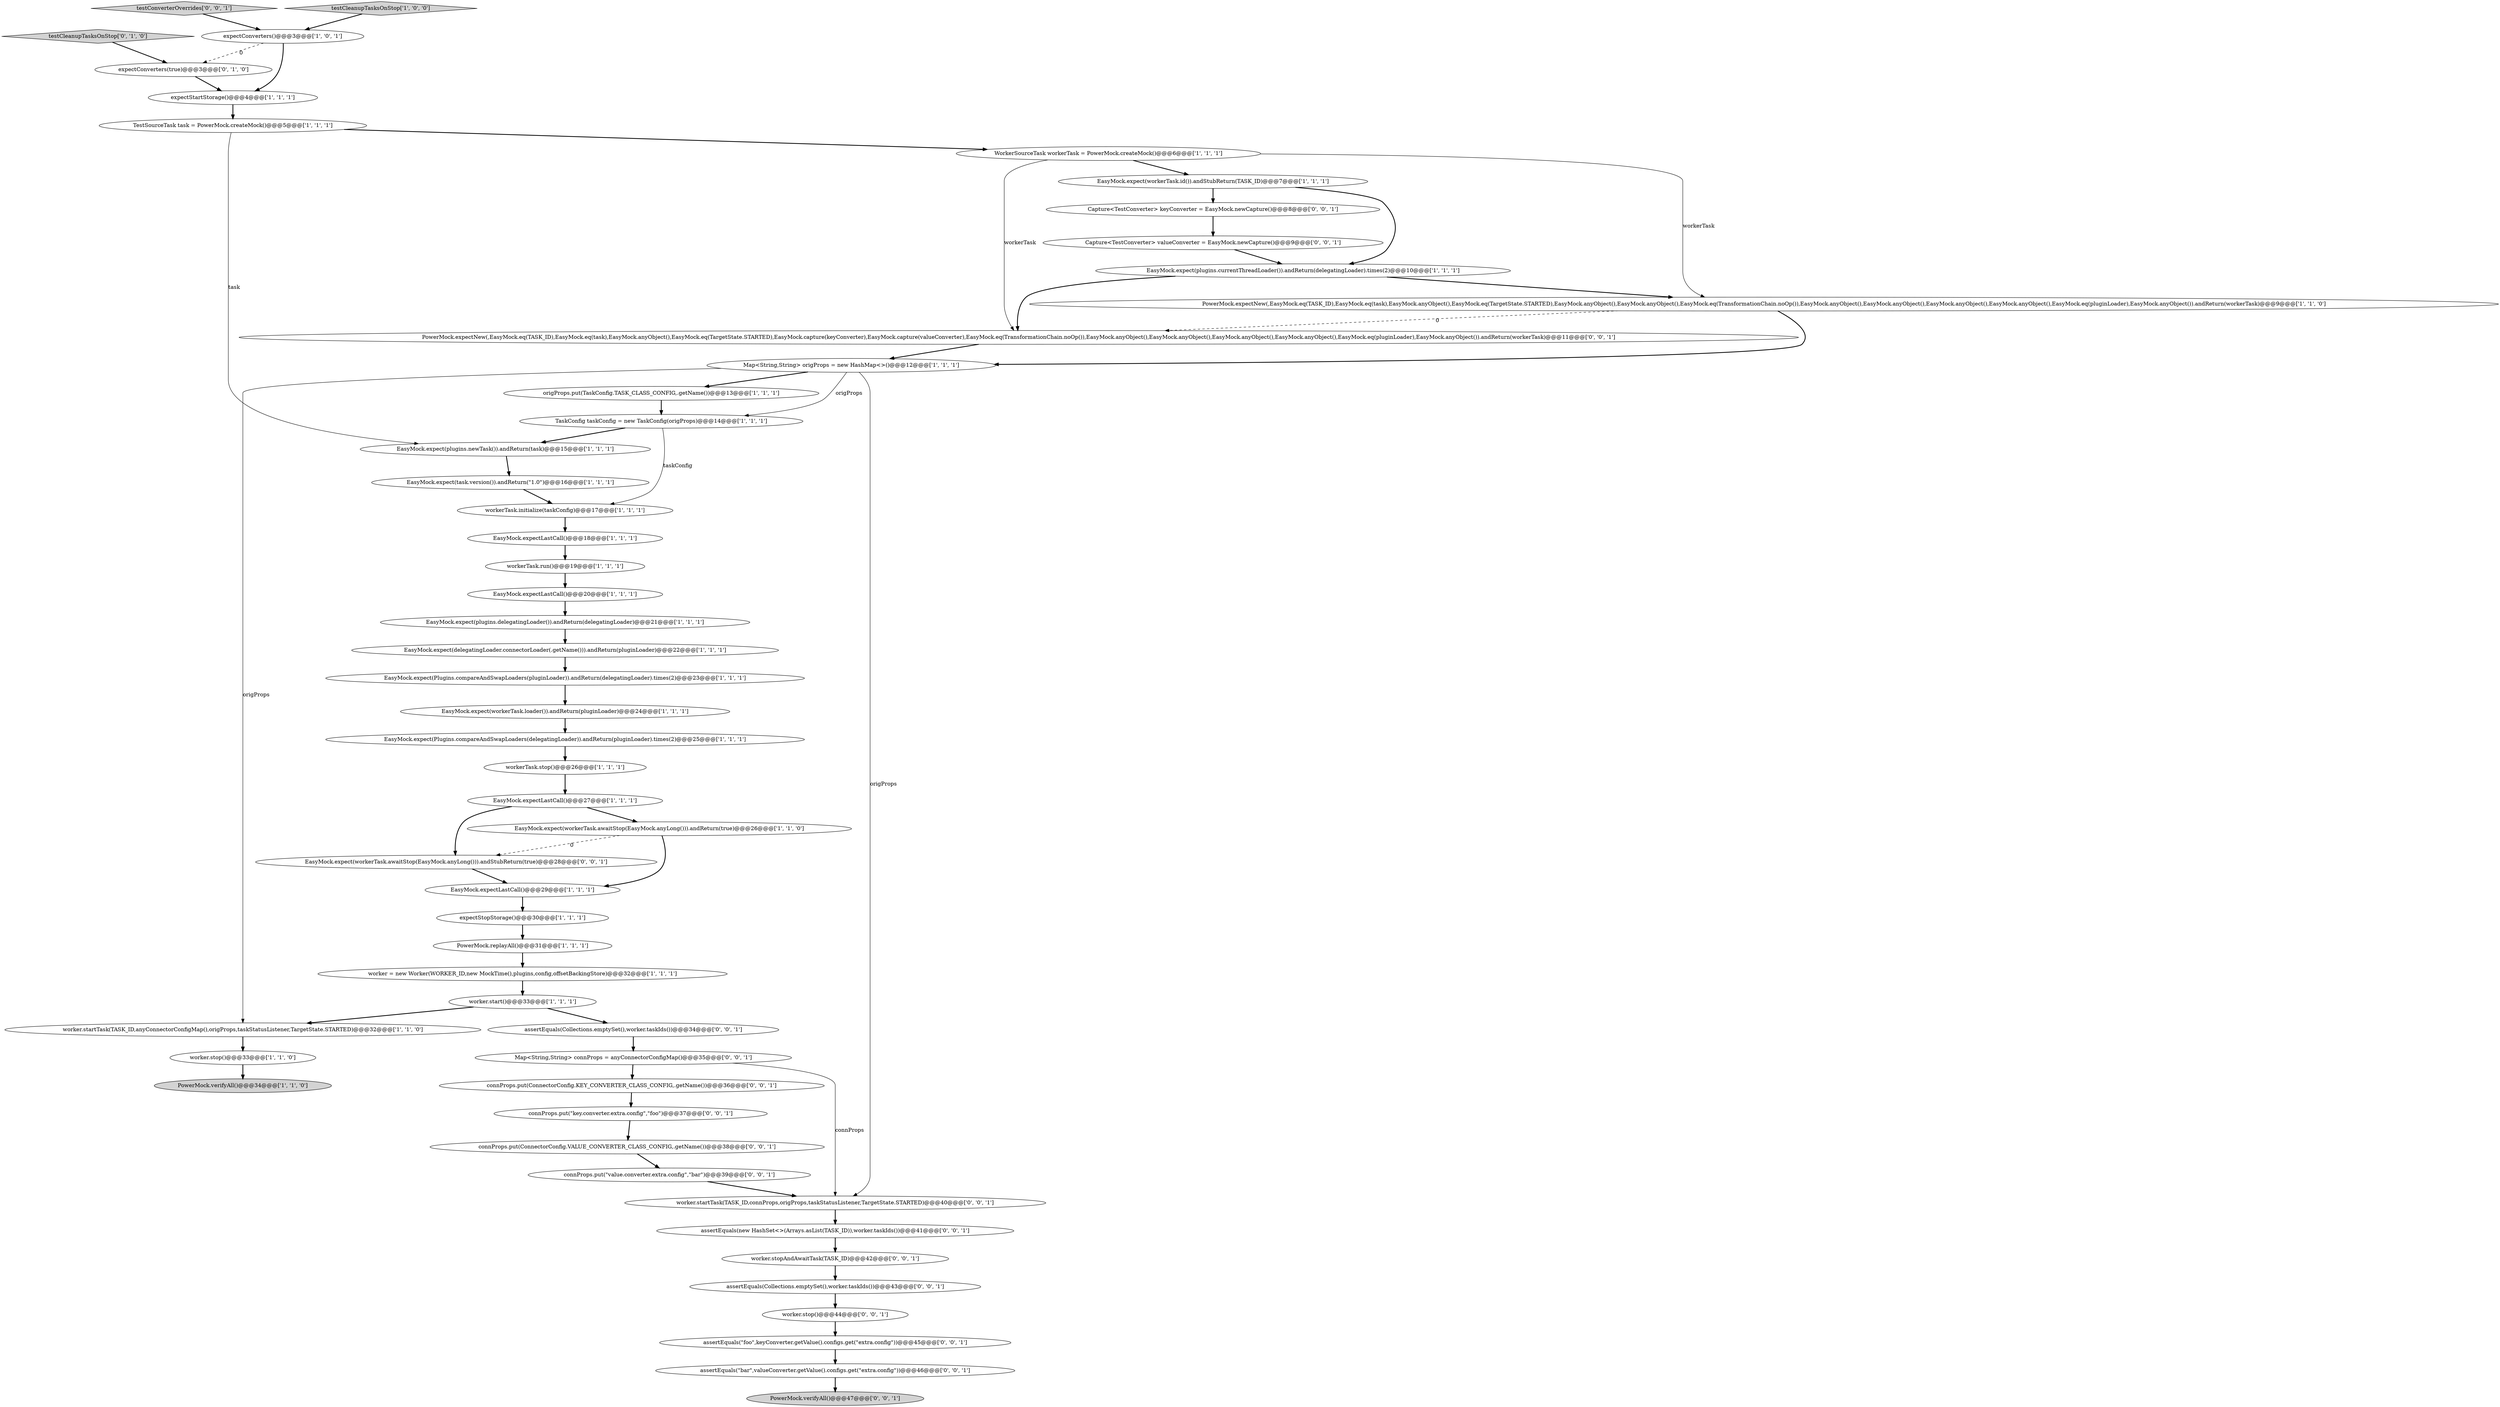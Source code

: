 digraph {
40 [style = filled, label = "Map<String,String> connProps = anyConnectorConfigMap()@@@35@@@['0', '0', '1']", fillcolor = white, shape = ellipse image = "AAA0AAABBB3BBB"];
37 [style = filled, label = "connProps.put(ConnectorConfig.KEY_CONVERTER_CLASS_CONFIG,.getName())@@@36@@@['0', '0', '1']", fillcolor = white, shape = ellipse image = "AAA0AAABBB3BBB"];
25 [style = filled, label = "EasyMock.expectLastCall()@@@27@@@['1', '1', '1']", fillcolor = white, shape = ellipse image = "AAA0AAABBB1BBB"];
14 [style = filled, label = "EasyMock.expectLastCall()@@@20@@@['1', '1', '1']", fillcolor = white, shape = ellipse image = "AAA0AAABBB1BBB"];
49 [style = filled, label = "testConverterOverrides['0', '0', '1']", fillcolor = lightgray, shape = diamond image = "AAA0AAABBB3BBB"];
27 [style = filled, label = "Map<String,String> origProps = new HashMap<>()@@@12@@@['1', '1', '1']", fillcolor = white, shape = ellipse image = "AAA0AAABBB1BBB"];
29 [style = filled, label = "worker.startTask(TASK_ID,anyConnectorConfigMap(),origProps,taskStatusListener,TargetState.STARTED)@@@32@@@['1', '1', '0']", fillcolor = white, shape = ellipse image = "AAA0AAABBB1BBB"];
47 [style = filled, label = "assertEquals(\"foo\",keyConverter.getValue().configs.get(\"extra.config\"))@@@45@@@['0', '0', '1']", fillcolor = white, shape = ellipse image = "AAA0AAABBB3BBB"];
39 [style = filled, label = "worker.startTask(TASK_ID,connProps,origProps,taskStatusListener,TargetState.STARTED)@@@40@@@['0', '0', '1']", fillcolor = white, shape = ellipse image = "AAA0AAABBB3BBB"];
21 [style = filled, label = "workerTask.run()@@@19@@@['1', '1', '1']", fillcolor = white, shape = ellipse image = "AAA0AAABBB1BBB"];
1 [style = filled, label = "EasyMock.expect(workerTask.loader()).andReturn(pluginLoader)@@@24@@@['1', '1', '1']", fillcolor = white, shape = ellipse image = "AAA0AAABBB1BBB"];
18 [style = filled, label = "EasyMock.expect(delegatingLoader.connectorLoader(.getName())).andReturn(pluginLoader)@@@22@@@['1', '1', '1']", fillcolor = white, shape = ellipse image = "AAA0AAABBB1BBB"];
35 [style = filled, label = "connProps.put(\"value.converter.extra.config\",\"bar\")@@@39@@@['0', '0', '1']", fillcolor = white, shape = ellipse image = "AAA0AAABBB3BBB"];
52 [style = filled, label = "assertEquals(Collections.emptySet(),worker.taskIds())@@@34@@@['0', '0', '1']", fillcolor = white, shape = ellipse image = "AAA0AAABBB3BBB"];
20 [style = filled, label = "EasyMock.expect(plugins.newTask()).andReturn(task)@@@15@@@['1', '1', '1']", fillcolor = white, shape = ellipse image = "AAA0AAABBB1BBB"];
30 [style = filled, label = "TestSourceTask task = PowerMock.createMock()@@@5@@@['1', '1', '1']", fillcolor = white, shape = ellipse image = "AAA0AAABBB1BBB"];
24 [style = filled, label = "EasyMock.expect(plugins.delegatingLoader()).andReturn(delegatingLoader)@@@21@@@['1', '1', '1']", fillcolor = white, shape = ellipse image = "AAA0AAABBB1BBB"];
43 [style = filled, label = "connProps.put(ConnectorConfig.VALUE_CONVERTER_CLASS_CONFIG,.getName())@@@38@@@['0', '0', '1']", fillcolor = white, shape = ellipse image = "AAA0AAABBB3BBB"];
26 [style = filled, label = "worker.start()@@@33@@@['1', '1', '1']", fillcolor = white, shape = ellipse image = "AAA0AAABBB1BBB"];
34 [style = filled, label = "testCleanupTasksOnStop['0', '1', '0']", fillcolor = lightgray, shape = diamond image = "AAA0AAABBB2BBB"];
11 [style = filled, label = "worker = new Worker(WORKER_ID,new MockTime(),plugins,config,offsetBackingStore)@@@32@@@['1', '1', '1']", fillcolor = white, shape = ellipse image = "AAA0AAABBB1BBB"];
23 [style = filled, label = "testCleanupTasksOnStop['1', '0', '0']", fillcolor = lightgray, shape = diamond image = "AAA0AAABBB1BBB"];
41 [style = filled, label = "assertEquals(new HashSet<>(Arrays.asList(TASK_ID)),worker.taskIds())@@@41@@@['0', '0', '1']", fillcolor = white, shape = ellipse image = "AAA0AAABBB3BBB"];
2 [style = filled, label = "workerTask.initialize(taskConfig)@@@17@@@['1', '1', '1']", fillcolor = white, shape = ellipse image = "AAA0AAABBB1BBB"];
53 [style = filled, label = "assertEquals(\"bar\",valueConverter.getValue().configs.get(\"extra.config\"))@@@46@@@['0', '0', '1']", fillcolor = white, shape = ellipse image = "AAA0AAABBB3BBB"];
33 [style = filled, label = "expectConverters(true)@@@3@@@['0', '1', '0']", fillcolor = white, shape = ellipse image = "AAA1AAABBB2BBB"];
50 [style = filled, label = "worker.stopAndAwaitTask(TASK_ID)@@@42@@@['0', '0', '1']", fillcolor = white, shape = ellipse image = "AAA0AAABBB3BBB"];
0 [style = filled, label = "TaskConfig taskConfig = new TaskConfig(origProps)@@@14@@@['1', '1', '1']", fillcolor = white, shape = ellipse image = "AAA0AAABBB1BBB"];
31 [style = filled, label = "WorkerSourceTask workerTask = PowerMock.createMock()@@@6@@@['1', '1', '1']", fillcolor = white, shape = ellipse image = "AAA0AAABBB1BBB"];
36 [style = filled, label = "Capture<TestConverter> valueConverter = EasyMock.newCapture()@@@9@@@['0', '0', '1']", fillcolor = white, shape = ellipse image = "AAA0AAABBB3BBB"];
45 [style = filled, label = "connProps.put(\"key.converter.extra.config\",\"foo\")@@@37@@@['0', '0', '1']", fillcolor = white, shape = ellipse image = "AAA0AAABBB3BBB"];
8 [style = filled, label = "EasyMock.expect(Plugins.compareAndSwapLoaders(pluginLoader)).andReturn(delegatingLoader).times(2)@@@23@@@['1', '1', '1']", fillcolor = white, shape = ellipse image = "AAA0AAABBB1BBB"];
19 [style = filled, label = "workerTask.stop()@@@26@@@['1', '1', '1']", fillcolor = white, shape = ellipse image = "AAA0AAABBB1BBB"];
46 [style = filled, label = "Capture<TestConverter> keyConverter = EasyMock.newCapture()@@@8@@@['0', '0', '1']", fillcolor = white, shape = ellipse image = "AAA0AAABBB3BBB"];
10 [style = filled, label = "expectStartStorage()@@@4@@@['1', '1', '1']", fillcolor = white, shape = ellipse image = "AAA0AAABBB1BBB"];
5 [style = filled, label = "EasyMock.expect(plugins.currentThreadLoader()).andReturn(delegatingLoader).times(2)@@@10@@@['1', '1', '1']", fillcolor = white, shape = ellipse image = "AAA0AAABBB1BBB"];
42 [style = filled, label = "PowerMock.expectNew(,EasyMock.eq(TASK_ID),EasyMock.eq(task),EasyMock.anyObject(),EasyMock.eq(TargetState.STARTED),EasyMock.capture(keyConverter),EasyMock.capture(valueConverter),EasyMock.eq(TransformationChain.noOp()),EasyMock.anyObject(),EasyMock.anyObject(),EasyMock.anyObject(),EasyMock.anyObject(),EasyMock.eq(pluginLoader),EasyMock.anyObject()).andReturn(workerTask)@@@11@@@['0', '0', '1']", fillcolor = white, shape = ellipse image = "AAA0AAABBB3BBB"];
6 [style = filled, label = "PowerMock.expectNew(,EasyMock.eq(TASK_ID),EasyMock.eq(task),EasyMock.anyObject(),EasyMock.eq(TargetState.STARTED),EasyMock.anyObject(),EasyMock.anyObject(),EasyMock.eq(TransformationChain.noOp()),EasyMock.anyObject(),EasyMock.anyObject(),EasyMock.anyObject(),EasyMock.anyObject(),EasyMock.eq(pluginLoader),EasyMock.anyObject()).andReturn(workerTask)@@@9@@@['1', '1', '0']", fillcolor = white, shape = ellipse image = "AAA0AAABBB1BBB"];
4 [style = filled, label = "EasyMock.expect(workerTask.awaitStop(EasyMock.anyLong())).andReturn(true)@@@26@@@['1', '1', '0']", fillcolor = white, shape = ellipse image = "AAA0AAABBB1BBB"];
17 [style = filled, label = "expectConverters()@@@3@@@['1', '0', '1']", fillcolor = white, shape = ellipse image = "AAA0AAABBB1BBB"];
9 [style = filled, label = "EasyMock.expectLastCall()@@@29@@@['1', '1', '1']", fillcolor = white, shape = ellipse image = "AAA0AAABBB1BBB"];
16 [style = filled, label = "PowerMock.verifyAll()@@@34@@@['1', '1', '0']", fillcolor = lightgray, shape = ellipse image = "AAA0AAABBB1BBB"];
28 [style = filled, label = "origProps.put(TaskConfig.TASK_CLASS_CONFIG,.getName())@@@13@@@['1', '1', '1']", fillcolor = white, shape = ellipse image = "AAA0AAABBB1BBB"];
51 [style = filled, label = "assertEquals(Collections.emptySet(),worker.taskIds())@@@43@@@['0', '0', '1']", fillcolor = white, shape = ellipse image = "AAA0AAABBB3BBB"];
32 [style = filled, label = "EasyMock.expectLastCall()@@@18@@@['1', '1', '1']", fillcolor = white, shape = ellipse image = "AAA0AAABBB1BBB"];
48 [style = filled, label = "PowerMock.verifyAll()@@@47@@@['0', '0', '1']", fillcolor = lightgray, shape = ellipse image = "AAA0AAABBB3BBB"];
7 [style = filled, label = "worker.stop()@@@33@@@['1', '1', '0']", fillcolor = white, shape = ellipse image = "AAA0AAABBB1BBB"];
38 [style = filled, label = "EasyMock.expect(workerTask.awaitStop(EasyMock.anyLong())).andStubReturn(true)@@@28@@@['0', '0', '1']", fillcolor = white, shape = ellipse image = "AAA0AAABBB3BBB"];
3 [style = filled, label = "EasyMock.expect(Plugins.compareAndSwapLoaders(delegatingLoader)).andReturn(pluginLoader).times(2)@@@25@@@['1', '1', '1']", fillcolor = white, shape = ellipse image = "AAA0AAABBB1BBB"];
44 [style = filled, label = "worker.stop()@@@44@@@['0', '0', '1']", fillcolor = white, shape = ellipse image = "AAA0AAABBB3BBB"];
12 [style = filled, label = "EasyMock.expect(workerTask.id()).andStubReturn(TASK_ID)@@@7@@@['1', '1', '1']", fillcolor = white, shape = ellipse image = "AAA0AAABBB1BBB"];
15 [style = filled, label = "expectStopStorage()@@@30@@@['1', '1', '1']", fillcolor = white, shape = ellipse image = "AAA0AAABBB1BBB"];
13 [style = filled, label = "PowerMock.replayAll()@@@31@@@['1', '1', '1']", fillcolor = white, shape = ellipse image = "AAA0AAABBB1BBB"];
22 [style = filled, label = "EasyMock.expect(task.version()).andReturn(\"1.0\")@@@16@@@['1', '1', '1']", fillcolor = white, shape = ellipse image = "AAA0AAABBB1BBB"];
22->2 [style = bold, label=""];
42->27 [style = bold, label=""];
21->14 [style = bold, label=""];
24->18 [style = bold, label=""];
10->30 [style = bold, label=""];
27->28 [style = bold, label=""];
51->44 [style = bold, label=""];
33->10 [style = bold, label=""];
11->26 [style = bold, label=""];
7->16 [style = bold, label=""];
20->22 [style = bold, label=""];
47->53 [style = bold, label=""];
9->15 [style = bold, label=""];
41->50 [style = bold, label=""];
27->29 [style = solid, label="origProps"];
0->2 [style = solid, label="taskConfig"];
34->33 [style = bold, label=""];
36->5 [style = bold, label=""];
25->38 [style = bold, label=""];
14->24 [style = bold, label=""];
31->12 [style = bold, label=""];
50->51 [style = bold, label=""];
5->42 [style = bold, label=""];
35->39 [style = bold, label=""];
4->38 [style = dashed, label="0"];
52->40 [style = bold, label=""];
32->21 [style = bold, label=""];
31->6 [style = solid, label="workerTask"];
38->9 [style = bold, label=""];
6->27 [style = bold, label=""];
30->31 [style = bold, label=""];
8->1 [style = bold, label=""];
39->41 [style = bold, label=""];
43->35 [style = bold, label=""];
19->25 [style = bold, label=""];
30->20 [style = solid, label="task"];
0->20 [style = bold, label=""];
12->5 [style = bold, label=""];
25->4 [style = bold, label=""];
1->3 [style = bold, label=""];
13->11 [style = bold, label=""];
26->52 [style = bold, label=""];
45->43 [style = bold, label=""];
40->39 [style = solid, label="connProps"];
17->33 [style = dashed, label="0"];
53->48 [style = bold, label=""];
44->47 [style = bold, label=""];
4->9 [style = bold, label=""];
3->19 [style = bold, label=""];
2->32 [style = bold, label=""];
12->46 [style = bold, label=""];
40->37 [style = bold, label=""];
15->13 [style = bold, label=""];
31->42 [style = solid, label="workerTask"];
6->42 [style = dashed, label="0"];
29->7 [style = bold, label=""];
37->45 [style = bold, label=""];
27->0 [style = solid, label="origProps"];
49->17 [style = bold, label=""];
18->8 [style = bold, label=""];
46->36 [style = bold, label=""];
23->17 [style = bold, label=""];
26->29 [style = bold, label=""];
28->0 [style = bold, label=""];
17->10 [style = bold, label=""];
5->6 [style = bold, label=""];
27->39 [style = solid, label="origProps"];
}
